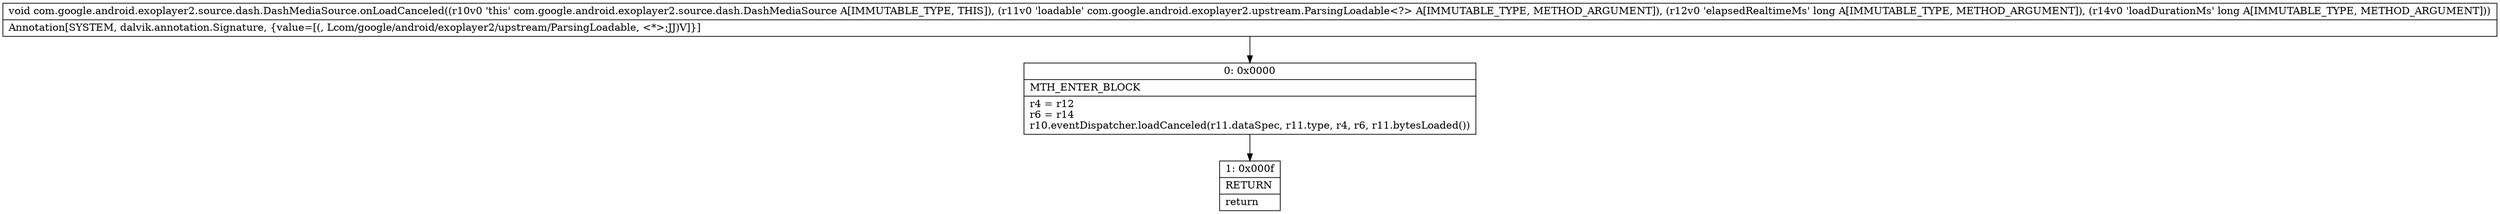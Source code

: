 digraph "CFG forcom.google.android.exoplayer2.source.dash.DashMediaSource.onLoadCanceled(Lcom\/google\/android\/exoplayer2\/upstream\/ParsingLoadable;JJ)V" {
Node_0 [shape=record,label="{0\:\ 0x0000|MTH_ENTER_BLOCK\l|r4 = r12\lr6 = r14\lr10.eventDispatcher.loadCanceled(r11.dataSpec, r11.type, r4, r6, r11.bytesLoaded())\l}"];
Node_1 [shape=record,label="{1\:\ 0x000f|RETURN\l|return\l}"];
MethodNode[shape=record,label="{void com.google.android.exoplayer2.source.dash.DashMediaSource.onLoadCanceled((r10v0 'this' com.google.android.exoplayer2.source.dash.DashMediaSource A[IMMUTABLE_TYPE, THIS]), (r11v0 'loadable' com.google.android.exoplayer2.upstream.ParsingLoadable\<?\> A[IMMUTABLE_TYPE, METHOD_ARGUMENT]), (r12v0 'elapsedRealtimeMs' long A[IMMUTABLE_TYPE, METHOD_ARGUMENT]), (r14v0 'loadDurationMs' long A[IMMUTABLE_TYPE, METHOD_ARGUMENT]))  | Annotation[SYSTEM, dalvik.annotation.Signature, \{value=[(, Lcom\/google\/android\/exoplayer2\/upstream\/ParsingLoadable, \<*\>;JJ)V]\}]\l}"];
MethodNode -> Node_0;
Node_0 -> Node_1;
}


